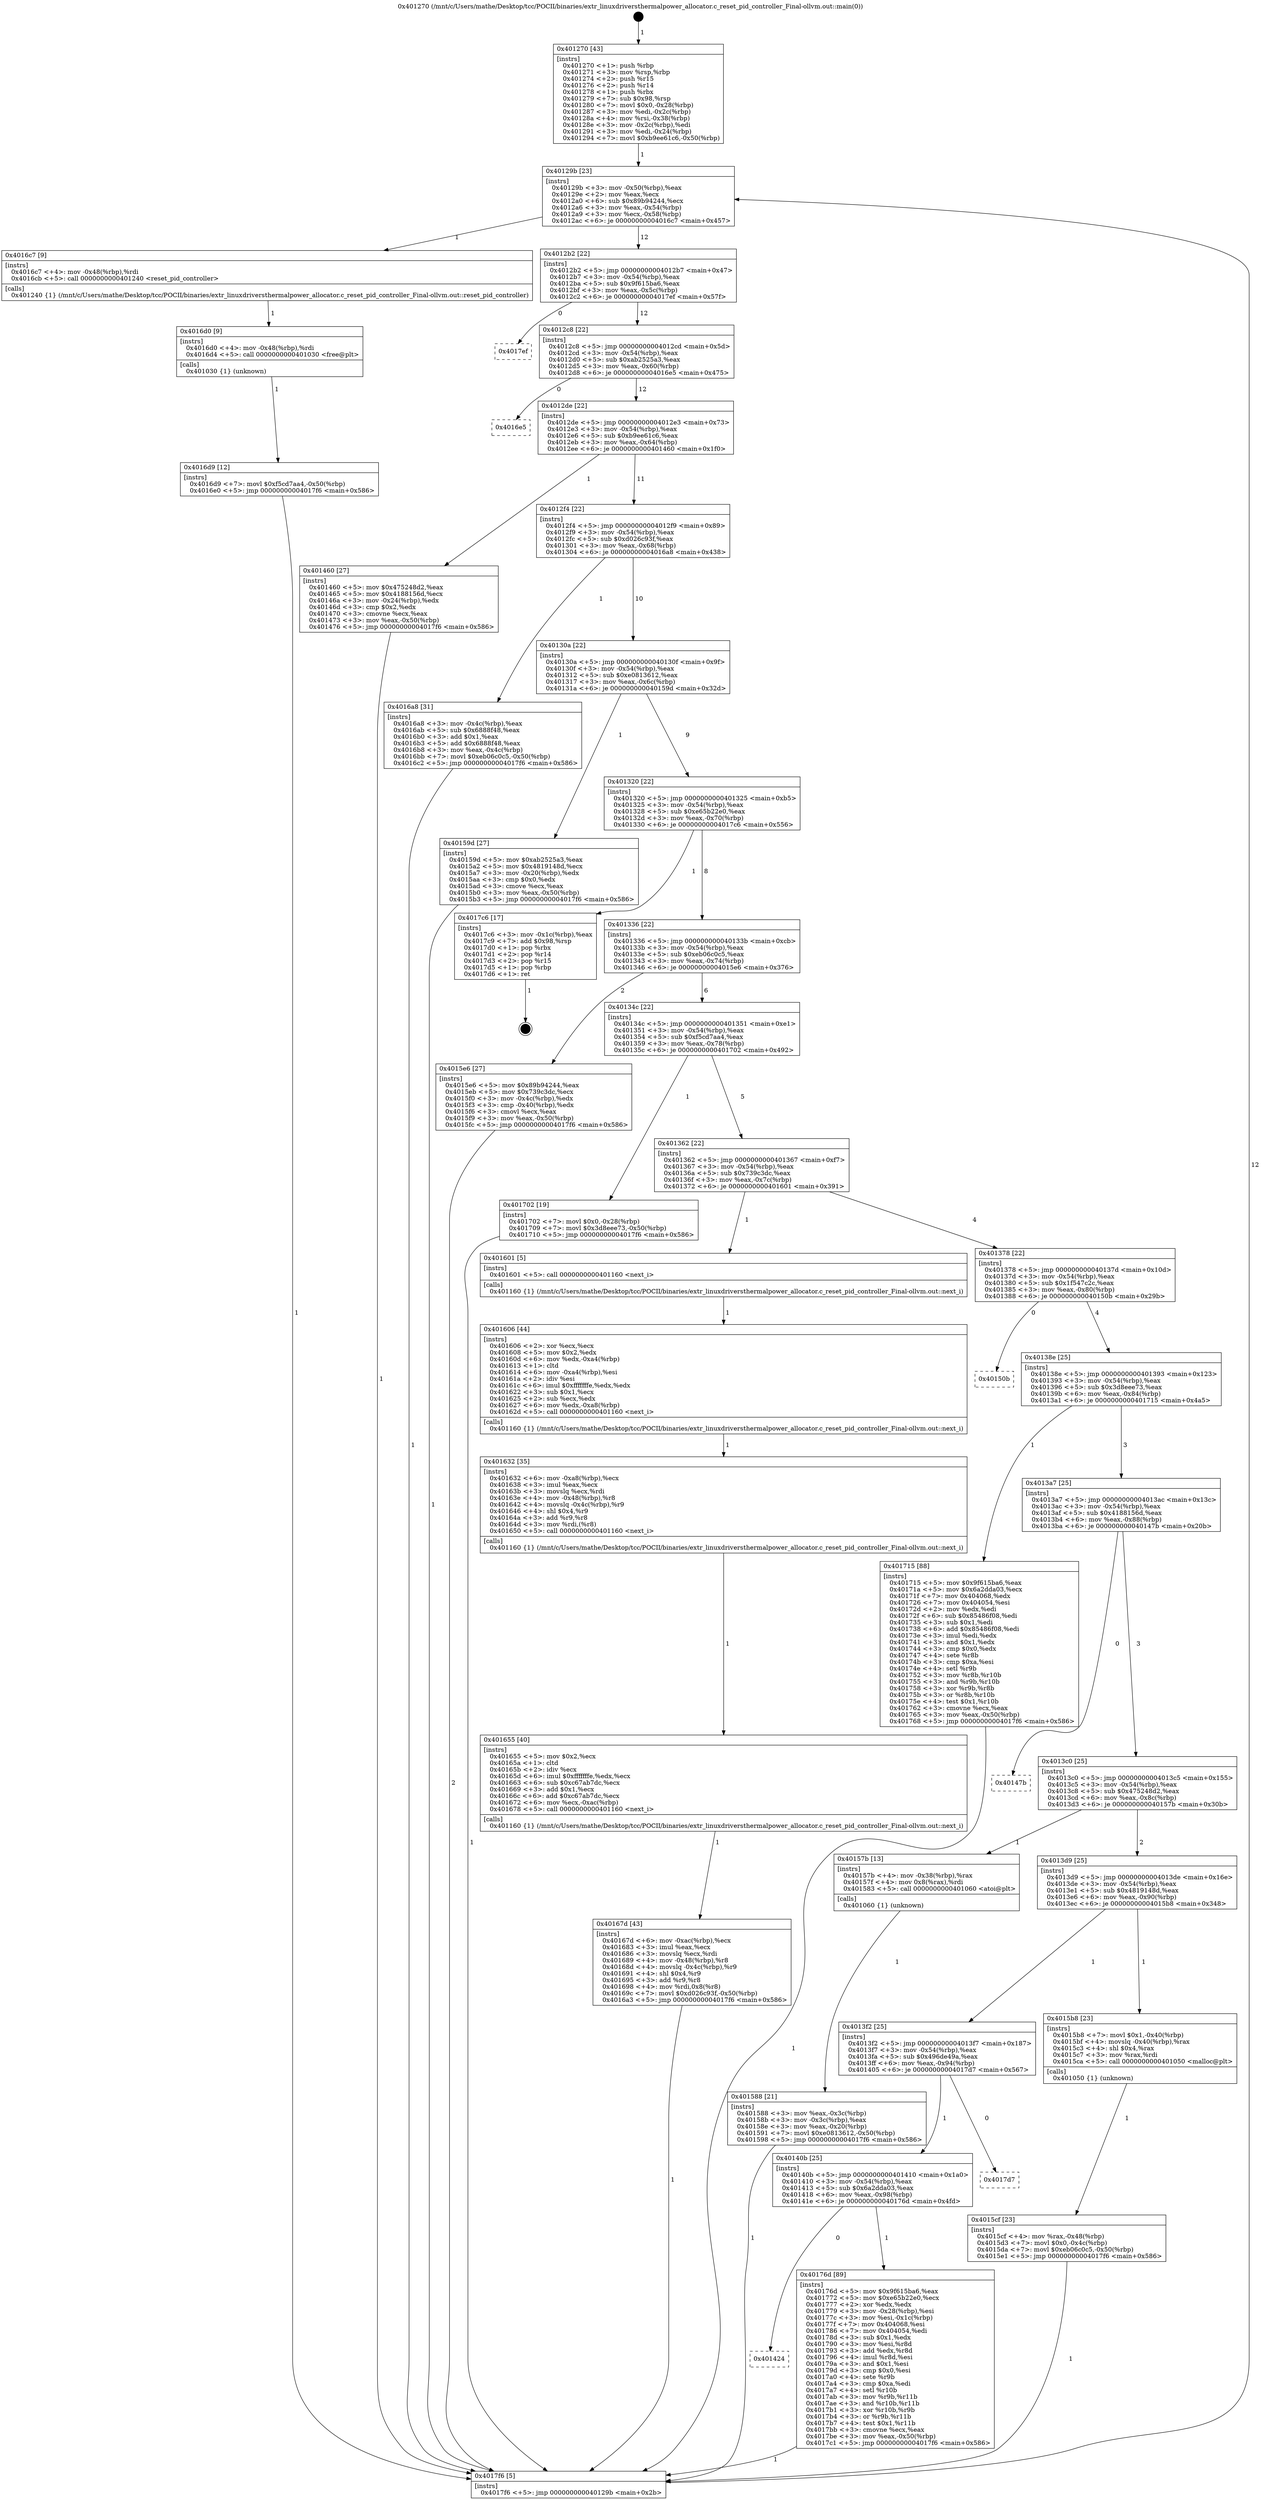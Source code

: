 digraph "0x401270" {
  label = "0x401270 (/mnt/c/Users/mathe/Desktop/tcc/POCII/binaries/extr_linuxdriversthermalpower_allocator.c_reset_pid_controller_Final-ollvm.out::main(0))"
  labelloc = "t"
  node[shape=record]

  Entry [label="",width=0.3,height=0.3,shape=circle,fillcolor=black,style=filled]
  "0x40129b" [label="{
     0x40129b [23]\l
     | [instrs]\l
     &nbsp;&nbsp;0x40129b \<+3\>: mov -0x50(%rbp),%eax\l
     &nbsp;&nbsp;0x40129e \<+2\>: mov %eax,%ecx\l
     &nbsp;&nbsp;0x4012a0 \<+6\>: sub $0x89b94244,%ecx\l
     &nbsp;&nbsp;0x4012a6 \<+3\>: mov %eax,-0x54(%rbp)\l
     &nbsp;&nbsp;0x4012a9 \<+3\>: mov %ecx,-0x58(%rbp)\l
     &nbsp;&nbsp;0x4012ac \<+6\>: je 00000000004016c7 \<main+0x457\>\l
  }"]
  "0x4016c7" [label="{
     0x4016c7 [9]\l
     | [instrs]\l
     &nbsp;&nbsp;0x4016c7 \<+4\>: mov -0x48(%rbp),%rdi\l
     &nbsp;&nbsp;0x4016cb \<+5\>: call 0000000000401240 \<reset_pid_controller\>\l
     | [calls]\l
     &nbsp;&nbsp;0x401240 \{1\} (/mnt/c/Users/mathe/Desktop/tcc/POCII/binaries/extr_linuxdriversthermalpower_allocator.c_reset_pid_controller_Final-ollvm.out::reset_pid_controller)\l
  }"]
  "0x4012b2" [label="{
     0x4012b2 [22]\l
     | [instrs]\l
     &nbsp;&nbsp;0x4012b2 \<+5\>: jmp 00000000004012b7 \<main+0x47\>\l
     &nbsp;&nbsp;0x4012b7 \<+3\>: mov -0x54(%rbp),%eax\l
     &nbsp;&nbsp;0x4012ba \<+5\>: sub $0x9f615ba6,%eax\l
     &nbsp;&nbsp;0x4012bf \<+3\>: mov %eax,-0x5c(%rbp)\l
     &nbsp;&nbsp;0x4012c2 \<+6\>: je 00000000004017ef \<main+0x57f\>\l
  }"]
  Exit [label="",width=0.3,height=0.3,shape=circle,fillcolor=black,style=filled,peripheries=2]
  "0x4017ef" [label="{
     0x4017ef\l
  }", style=dashed]
  "0x4012c8" [label="{
     0x4012c8 [22]\l
     | [instrs]\l
     &nbsp;&nbsp;0x4012c8 \<+5\>: jmp 00000000004012cd \<main+0x5d\>\l
     &nbsp;&nbsp;0x4012cd \<+3\>: mov -0x54(%rbp),%eax\l
     &nbsp;&nbsp;0x4012d0 \<+5\>: sub $0xab2525a3,%eax\l
     &nbsp;&nbsp;0x4012d5 \<+3\>: mov %eax,-0x60(%rbp)\l
     &nbsp;&nbsp;0x4012d8 \<+6\>: je 00000000004016e5 \<main+0x475\>\l
  }"]
  "0x401424" [label="{
     0x401424\l
  }", style=dashed]
  "0x4016e5" [label="{
     0x4016e5\l
  }", style=dashed]
  "0x4012de" [label="{
     0x4012de [22]\l
     | [instrs]\l
     &nbsp;&nbsp;0x4012de \<+5\>: jmp 00000000004012e3 \<main+0x73\>\l
     &nbsp;&nbsp;0x4012e3 \<+3\>: mov -0x54(%rbp),%eax\l
     &nbsp;&nbsp;0x4012e6 \<+5\>: sub $0xb9ee61c6,%eax\l
     &nbsp;&nbsp;0x4012eb \<+3\>: mov %eax,-0x64(%rbp)\l
     &nbsp;&nbsp;0x4012ee \<+6\>: je 0000000000401460 \<main+0x1f0\>\l
  }"]
  "0x40176d" [label="{
     0x40176d [89]\l
     | [instrs]\l
     &nbsp;&nbsp;0x40176d \<+5\>: mov $0x9f615ba6,%eax\l
     &nbsp;&nbsp;0x401772 \<+5\>: mov $0xe65b22e0,%ecx\l
     &nbsp;&nbsp;0x401777 \<+2\>: xor %edx,%edx\l
     &nbsp;&nbsp;0x401779 \<+3\>: mov -0x28(%rbp),%esi\l
     &nbsp;&nbsp;0x40177c \<+3\>: mov %esi,-0x1c(%rbp)\l
     &nbsp;&nbsp;0x40177f \<+7\>: mov 0x404068,%esi\l
     &nbsp;&nbsp;0x401786 \<+7\>: mov 0x404054,%edi\l
     &nbsp;&nbsp;0x40178d \<+3\>: sub $0x1,%edx\l
     &nbsp;&nbsp;0x401790 \<+3\>: mov %esi,%r8d\l
     &nbsp;&nbsp;0x401793 \<+3\>: add %edx,%r8d\l
     &nbsp;&nbsp;0x401796 \<+4\>: imul %r8d,%esi\l
     &nbsp;&nbsp;0x40179a \<+3\>: and $0x1,%esi\l
     &nbsp;&nbsp;0x40179d \<+3\>: cmp $0x0,%esi\l
     &nbsp;&nbsp;0x4017a0 \<+4\>: sete %r9b\l
     &nbsp;&nbsp;0x4017a4 \<+3\>: cmp $0xa,%edi\l
     &nbsp;&nbsp;0x4017a7 \<+4\>: setl %r10b\l
     &nbsp;&nbsp;0x4017ab \<+3\>: mov %r9b,%r11b\l
     &nbsp;&nbsp;0x4017ae \<+3\>: and %r10b,%r11b\l
     &nbsp;&nbsp;0x4017b1 \<+3\>: xor %r10b,%r9b\l
     &nbsp;&nbsp;0x4017b4 \<+3\>: or %r9b,%r11b\l
     &nbsp;&nbsp;0x4017b7 \<+4\>: test $0x1,%r11b\l
     &nbsp;&nbsp;0x4017bb \<+3\>: cmovne %ecx,%eax\l
     &nbsp;&nbsp;0x4017be \<+3\>: mov %eax,-0x50(%rbp)\l
     &nbsp;&nbsp;0x4017c1 \<+5\>: jmp 00000000004017f6 \<main+0x586\>\l
  }"]
  "0x401460" [label="{
     0x401460 [27]\l
     | [instrs]\l
     &nbsp;&nbsp;0x401460 \<+5\>: mov $0x475248d2,%eax\l
     &nbsp;&nbsp;0x401465 \<+5\>: mov $0x4188156d,%ecx\l
     &nbsp;&nbsp;0x40146a \<+3\>: mov -0x24(%rbp),%edx\l
     &nbsp;&nbsp;0x40146d \<+3\>: cmp $0x2,%edx\l
     &nbsp;&nbsp;0x401470 \<+3\>: cmovne %ecx,%eax\l
     &nbsp;&nbsp;0x401473 \<+3\>: mov %eax,-0x50(%rbp)\l
     &nbsp;&nbsp;0x401476 \<+5\>: jmp 00000000004017f6 \<main+0x586\>\l
  }"]
  "0x4012f4" [label="{
     0x4012f4 [22]\l
     | [instrs]\l
     &nbsp;&nbsp;0x4012f4 \<+5\>: jmp 00000000004012f9 \<main+0x89\>\l
     &nbsp;&nbsp;0x4012f9 \<+3\>: mov -0x54(%rbp),%eax\l
     &nbsp;&nbsp;0x4012fc \<+5\>: sub $0xd026c93f,%eax\l
     &nbsp;&nbsp;0x401301 \<+3\>: mov %eax,-0x68(%rbp)\l
     &nbsp;&nbsp;0x401304 \<+6\>: je 00000000004016a8 \<main+0x438\>\l
  }"]
  "0x4017f6" [label="{
     0x4017f6 [5]\l
     | [instrs]\l
     &nbsp;&nbsp;0x4017f6 \<+5\>: jmp 000000000040129b \<main+0x2b\>\l
  }"]
  "0x401270" [label="{
     0x401270 [43]\l
     | [instrs]\l
     &nbsp;&nbsp;0x401270 \<+1\>: push %rbp\l
     &nbsp;&nbsp;0x401271 \<+3\>: mov %rsp,%rbp\l
     &nbsp;&nbsp;0x401274 \<+2\>: push %r15\l
     &nbsp;&nbsp;0x401276 \<+2\>: push %r14\l
     &nbsp;&nbsp;0x401278 \<+1\>: push %rbx\l
     &nbsp;&nbsp;0x401279 \<+7\>: sub $0x98,%rsp\l
     &nbsp;&nbsp;0x401280 \<+7\>: movl $0x0,-0x28(%rbp)\l
     &nbsp;&nbsp;0x401287 \<+3\>: mov %edi,-0x2c(%rbp)\l
     &nbsp;&nbsp;0x40128a \<+4\>: mov %rsi,-0x38(%rbp)\l
     &nbsp;&nbsp;0x40128e \<+3\>: mov -0x2c(%rbp),%edi\l
     &nbsp;&nbsp;0x401291 \<+3\>: mov %edi,-0x24(%rbp)\l
     &nbsp;&nbsp;0x401294 \<+7\>: movl $0xb9ee61c6,-0x50(%rbp)\l
  }"]
  "0x40140b" [label="{
     0x40140b [25]\l
     | [instrs]\l
     &nbsp;&nbsp;0x40140b \<+5\>: jmp 0000000000401410 \<main+0x1a0\>\l
     &nbsp;&nbsp;0x401410 \<+3\>: mov -0x54(%rbp),%eax\l
     &nbsp;&nbsp;0x401413 \<+5\>: sub $0x6a2dda03,%eax\l
     &nbsp;&nbsp;0x401418 \<+6\>: mov %eax,-0x98(%rbp)\l
     &nbsp;&nbsp;0x40141e \<+6\>: je 000000000040176d \<main+0x4fd\>\l
  }"]
  "0x4016a8" [label="{
     0x4016a8 [31]\l
     | [instrs]\l
     &nbsp;&nbsp;0x4016a8 \<+3\>: mov -0x4c(%rbp),%eax\l
     &nbsp;&nbsp;0x4016ab \<+5\>: sub $0x6888f48,%eax\l
     &nbsp;&nbsp;0x4016b0 \<+3\>: add $0x1,%eax\l
     &nbsp;&nbsp;0x4016b3 \<+5\>: add $0x6888f48,%eax\l
     &nbsp;&nbsp;0x4016b8 \<+3\>: mov %eax,-0x4c(%rbp)\l
     &nbsp;&nbsp;0x4016bb \<+7\>: movl $0xeb06c0c5,-0x50(%rbp)\l
     &nbsp;&nbsp;0x4016c2 \<+5\>: jmp 00000000004017f6 \<main+0x586\>\l
  }"]
  "0x40130a" [label="{
     0x40130a [22]\l
     | [instrs]\l
     &nbsp;&nbsp;0x40130a \<+5\>: jmp 000000000040130f \<main+0x9f\>\l
     &nbsp;&nbsp;0x40130f \<+3\>: mov -0x54(%rbp),%eax\l
     &nbsp;&nbsp;0x401312 \<+5\>: sub $0xe0813612,%eax\l
     &nbsp;&nbsp;0x401317 \<+3\>: mov %eax,-0x6c(%rbp)\l
     &nbsp;&nbsp;0x40131a \<+6\>: je 000000000040159d \<main+0x32d\>\l
  }"]
  "0x4017d7" [label="{
     0x4017d7\l
  }", style=dashed]
  "0x40159d" [label="{
     0x40159d [27]\l
     | [instrs]\l
     &nbsp;&nbsp;0x40159d \<+5\>: mov $0xab2525a3,%eax\l
     &nbsp;&nbsp;0x4015a2 \<+5\>: mov $0x4819148d,%ecx\l
     &nbsp;&nbsp;0x4015a7 \<+3\>: mov -0x20(%rbp),%edx\l
     &nbsp;&nbsp;0x4015aa \<+3\>: cmp $0x0,%edx\l
     &nbsp;&nbsp;0x4015ad \<+3\>: cmove %ecx,%eax\l
     &nbsp;&nbsp;0x4015b0 \<+3\>: mov %eax,-0x50(%rbp)\l
     &nbsp;&nbsp;0x4015b3 \<+5\>: jmp 00000000004017f6 \<main+0x586\>\l
  }"]
  "0x401320" [label="{
     0x401320 [22]\l
     | [instrs]\l
     &nbsp;&nbsp;0x401320 \<+5\>: jmp 0000000000401325 \<main+0xb5\>\l
     &nbsp;&nbsp;0x401325 \<+3\>: mov -0x54(%rbp),%eax\l
     &nbsp;&nbsp;0x401328 \<+5\>: sub $0xe65b22e0,%eax\l
     &nbsp;&nbsp;0x40132d \<+3\>: mov %eax,-0x70(%rbp)\l
     &nbsp;&nbsp;0x401330 \<+6\>: je 00000000004017c6 \<main+0x556\>\l
  }"]
  "0x4016d9" [label="{
     0x4016d9 [12]\l
     | [instrs]\l
     &nbsp;&nbsp;0x4016d9 \<+7\>: movl $0xf5cd7aa4,-0x50(%rbp)\l
     &nbsp;&nbsp;0x4016e0 \<+5\>: jmp 00000000004017f6 \<main+0x586\>\l
  }"]
  "0x4017c6" [label="{
     0x4017c6 [17]\l
     | [instrs]\l
     &nbsp;&nbsp;0x4017c6 \<+3\>: mov -0x1c(%rbp),%eax\l
     &nbsp;&nbsp;0x4017c9 \<+7\>: add $0x98,%rsp\l
     &nbsp;&nbsp;0x4017d0 \<+1\>: pop %rbx\l
     &nbsp;&nbsp;0x4017d1 \<+2\>: pop %r14\l
     &nbsp;&nbsp;0x4017d3 \<+2\>: pop %r15\l
     &nbsp;&nbsp;0x4017d5 \<+1\>: pop %rbp\l
     &nbsp;&nbsp;0x4017d6 \<+1\>: ret\l
  }"]
  "0x401336" [label="{
     0x401336 [22]\l
     | [instrs]\l
     &nbsp;&nbsp;0x401336 \<+5\>: jmp 000000000040133b \<main+0xcb\>\l
     &nbsp;&nbsp;0x40133b \<+3\>: mov -0x54(%rbp),%eax\l
     &nbsp;&nbsp;0x40133e \<+5\>: sub $0xeb06c0c5,%eax\l
     &nbsp;&nbsp;0x401343 \<+3\>: mov %eax,-0x74(%rbp)\l
     &nbsp;&nbsp;0x401346 \<+6\>: je 00000000004015e6 \<main+0x376\>\l
  }"]
  "0x4016d0" [label="{
     0x4016d0 [9]\l
     | [instrs]\l
     &nbsp;&nbsp;0x4016d0 \<+4\>: mov -0x48(%rbp),%rdi\l
     &nbsp;&nbsp;0x4016d4 \<+5\>: call 0000000000401030 \<free@plt\>\l
     | [calls]\l
     &nbsp;&nbsp;0x401030 \{1\} (unknown)\l
  }"]
  "0x4015e6" [label="{
     0x4015e6 [27]\l
     | [instrs]\l
     &nbsp;&nbsp;0x4015e6 \<+5\>: mov $0x89b94244,%eax\l
     &nbsp;&nbsp;0x4015eb \<+5\>: mov $0x739c3dc,%ecx\l
     &nbsp;&nbsp;0x4015f0 \<+3\>: mov -0x4c(%rbp),%edx\l
     &nbsp;&nbsp;0x4015f3 \<+3\>: cmp -0x40(%rbp),%edx\l
     &nbsp;&nbsp;0x4015f6 \<+3\>: cmovl %ecx,%eax\l
     &nbsp;&nbsp;0x4015f9 \<+3\>: mov %eax,-0x50(%rbp)\l
     &nbsp;&nbsp;0x4015fc \<+5\>: jmp 00000000004017f6 \<main+0x586\>\l
  }"]
  "0x40134c" [label="{
     0x40134c [22]\l
     | [instrs]\l
     &nbsp;&nbsp;0x40134c \<+5\>: jmp 0000000000401351 \<main+0xe1\>\l
     &nbsp;&nbsp;0x401351 \<+3\>: mov -0x54(%rbp),%eax\l
     &nbsp;&nbsp;0x401354 \<+5\>: sub $0xf5cd7aa4,%eax\l
     &nbsp;&nbsp;0x401359 \<+3\>: mov %eax,-0x78(%rbp)\l
     &nbsp;&nbsp;0x40135c \<+6\>: je 0000000000401702 \<main+0x492\>\l
  }"]
  "0x40167d" [label="{
     0x40167d [43]\l
     | [instrs]\l
     &nbsp;&nbsp;0x40167d \<+6\>: mov -0xac(%rbp),%ecx\l
     &nbsp;&nbsp;0x401683 \<+3\>: imul %eax,%ecx\l
     &nbsp;&nbsp;0x401686 \<+3\>: movslq %ecx,%rdi\l
     &nbsp;&nbsp;0x401689 \<+4\>: mov -0x48(%rbp),%r8\l
     &nbsp;&nbsp;0x40168d \<+4\>: movslq -0x4c(%rbp),%r9\l
     &nbsp;&nbsp;0x401691 \<+4\>: shl $0x4,%r9\l
     &nbsp;&nbsp;0x401695 \<+3\>: add %r9,%r8\l
     &nbsp;&nbsp;0x401698 \<+4\>: mov %rdi,0x8(%r8)\l
     &nbsp;&nbsp;0x40169c \<+7\>: movl $0xd026c93f,-0x50(%rbp)\l
     &nbsp;&nbsp;0x4016a3 \<+5\>: jmp 00000000004017f6 \<main+0x586\>\l
  }"]
  "0x401702" [label="{
     0x401702 [19]\l
     | [instrs]\l
     &nbsp;&nbsp;0x401702 \<+7\>: movl $0x0,-0x28(%rbp)\l
     &nbsp;&nbsp;0x401709 \<+7\>: movl $0x3d8eee73,-0x50(%rbp)\l
     &nbsp;&nbsp;0x401710 \<+5\>: jmp 00000000004017f6 \<main+0x586\>\l
  }"]
  "0x401362" [label="{
     0x401362 [22]\l
     | [instrs]\l
     &nbsp;&nbsp;0x401362 \<+5\>: jmp 0000000000401367 \<main+0xf7\>\l
     &nbsp;&nbsp;0x401367 \<+3\>: mov -0x54(%rbp),%eax\l
     &nbsp;&nbsp;0x40136a \<+5\>: sub $0x739c3dc,%eax\l
     &nbsp;&nbsp;0x40136f \<+3\>: mov %eax,-0x7c(%rbp)\l
     &nbsp;&nbsp;0x401372 \<+6\>: je 0000000000401601 \<main+0x391\>\l
  }"]
  "0x401655" [label="{
     0x401655 [40]\l
     | [instrs]\l
     &nbsp;&nbsp;0x401655 \<+5\>: mov $0x2,%ecx\l
     &nbsp;&nbsp;0x40165a \<+1\>: cltd\l
     &nbsp;&nbsp;0x40165b \<+2\>: idiv %ecx\l
     &nbsp;&nbsp;0x40165d \<+6\>: imul $0xfffffffe,%edx,%ecx\l
     &nbsp;&nbsp;0x401663 \<+6\>: sub $0xc67ab7dc,%ecx\l
     &nbsp;&nbsp;0x401669 \<+3\>: add $0x1,%ecx\l
     &nbsp;&nbsp;0x40166c \<+6\>: add $0xc67ab7dc,%ecx\l
     &nbsp;&nbsp;0x401672 \<+6\>: mov %ecx,-0xac(%rbp)\l
     &nbsp;&nbsp;0x401678 \<+5\>: call 0000000000401160 \<next_i\>\l
     | [calls]\l
     &nbsp;&nbsp;0x401160 \{1\} (/mnt/c/Users/mathe/Desktop/tcc/POCII/binaries/extr_linuxdriversthermalpower_allocator.c_reset_pid_controller_Final-ollvm.out::next_i)\l
  }"]
  "0x401601" [label="{
     0x401601 [5]\l
     | [instrs]\l
     &nbsp;&nbsp;0x401601 \<+5\>: call 0000000000401160 \<next_i\>\l
     | [calls]\l
     &nbsp;&nbsp;0x401160 \{1\} (/mnt/c/Users/mathe/Desktop/tcc/POCII/binaries/extr_linuxdriversthermalpower_allocator.c_reset_pid_controller_Final-ollvm.out::next_i)\l
  }"]
  "0x401378" [label="{
     0x401378 [22]\l
     | [instrs]\l
     &nbsp;&nbsp;0x401378 \<+5\>: jmp 000000000040137d \<main+0x10d\>\l
     &nbsp;&nbsp;0x40137d \<+3\>: mov -0x54(%rbp),%eax\l
     &nbsp;&nbsp;0x401380 \<+5\>: sub $0x1f547c2c,%eax\l
     &nbsp;&nbsp;0x401385 \<+3\>: mov %eax,-0x80(%rbp)\l
     &nbsp;&nbsp;0x401388 \<+6\>: je 000000000040150b \<main+0x29b\>\l
  }"]
  "0x401632" [label="{
     0x401632 [35]\l
     | [instrs]\l
     &nbsp;&nbsp;0x401632 \<+6\>: mov -0xa8(%rbp),%ecx\l
     &nbsp;&nbsp;0x401638 \<+3\>: imul %eax,%ecx\l
     &nbsp;&nbsp;0x40163b \<+3\>: movslq %ecx,%rdi\l
     &nbsp;&nbsp;0x40163e \<+4\>: mov -0x48(%rbp),%r8\l
     &nbsp;&nbsp;0x401642 \<+4\>: movslq -0x4c(%rbp),%r9\l
     &nbsp;&nbsp;0x401646 \<+4\>: shl $0x4,%r9\l
     &nbsp;&nbsp;0x40164a \<+3\>: add %r9,%r8\l
     &nbsp;&nbsp;0x40164d \<+3\>: mov %rdi,(%r8)\l
     &nbsp;&nbsp;0x401650 \<+5\>: call 0000000000401160 \<next_i\>\l
     | [calls]\l
     &nbsp;&nbsp;0x401160 \{1\} (/mnt/c/Users/mathe/Desktop/tcc/POCII/binaries/extr_linuxdriversthermalpower_allocator.c_reset_pid_controller_Final-ollvm.out::next_i)\l
  }"]
  "0x40150b" [label="{
     0x40150b\l
  }", style=dashed]
  "0x40138e" [label="{
     0x40138e [25]\l
     | [instrs]\l
     &nbsp;&nbsp;0x40138e \<+5\>: jmp 0000000000401393 \<main+0x123\>\l
     &nbsp;&nbsp;0x401393 \<+3\>: mov -0x54(%rbp),%eax\l
     &nbsp;&nbsp;0x401396 \<+5\>: sub $0x3d8eee73,%eax\l
     &nbsp;&nbsp;0x40139b \<+6\>: mov %eax,-0x84(%rbp)\l
     &nbsp;&nbsp;0x4013a1 \<+6\>: je 0000000000401715 \<main+0x4a5\>\l
  }"]
  "0x401606" [label="{
     0x401606 [44]\l
     | [instrs]\l
     &nbsp;&nbsp;0x401606 \<+2\>: xor %ecx,%ecx\l
     &nbsp;&nbsp;0x401608 \<+5\>: mov $0x2,%edx\l
     &nbsp;&nbsp;0x40160d \<+6\>: mov %edx,-0xa4(%rbp)\l
     &nbsp;&nbsp;0x401613 \<+1\>: cltd\l
     &nbsp;&nbsp;0x401614 \<+6\>: mov -0xa4(%rbp),%esi\l
     &nbsp;&nbsp;0x40161a \<+2\>: idiv %esi\l
     &nbsp;&nbsp;0x40161c \<+6\>: imul $0xfffffffe,%edx,%edx\l
     &nbsp;&nbsp;0x401622 \<+3\>: sub $0x1,%ecx\l
     &nbsp;&nbsp;0x401625 \<+2\>: sub %ecx,%edx\l
     &nbsp;&nbsp;0x401627 \<+6\>: mov %edx,-0xa8(%rbp)\l
     &nbsp;&nbsp;0x40162d \<+5\>: call 0000000000401160 \<next_i\>\l
     | [calls]\l
     &nbsp;&nbsp;0x401160 \{1\} (/mnt/c/Users/mathe/Desktop/tcc/POCII/binaries/extr_linuxdriversthermalpower_allocator.c_reset_pid_controller_Final-ollvm.out::next_i)\l
  }"]
  "0x401715" [label="{
     0x401715 [88]\l
     | [instrs]\l
     &nbsp;&nbsp;0x401715 \<+5\>: mov $0x9f615ba6,%eax\l
     &nbsp;&nbsp;0x40171a \<+5\>: mov $0x6a2dda03,%ecx\l
     &nbsp;&nbsp;0x40171f \<+7\>: mov 0x404068,%edx\l
     &nbsp;&nbsp;0x401726 \<+7\>: mov 0x404054,%esi\l
     &nbsp;&nbsp;0x40172d \<+2\>: mov %edx,%edi\l
     &nbsp;&nbsp;0x40172f \<+6\>: sub $0x85486f08,%edi\l
     &nbsp;&nbsp;0x401735 \<+3\>: sub $0x1,%edi\l
     &nbsp;&nbsp;0x401738 \<+6\>: add $0x85486f08,%edi\l
     &nbsp;&nbsp;0x40173e \<+3\>: imul %edi,%edx\l
     &nbsp;&nbsp;0x401741 \<+3\>: and $0x1,%edx\l
     &nbsp;&nbsp;0x401744 \<+3\>: cmp $0x0,%edx\l
     &nbsp;&nbsp;0x401747 \<+4\>: sete %r8b\l
     &nbsp;&nbsp;0x40174b \<+3\>: cmp $0xa,%esi\l
     &nbsp;&nbsp;0x40174e \<+4\>: setl %r9b\l
     &nbsp;&nbsp;0x401752 \<+3\>: mov %r8b,%r10b\l
     &nbsp;&nbsp;0x401755 \<+3\>: and %r9b,%r10b\l
     &nbsp;&nbsp;0x401758 \<+3\>: xor %r9b,%r8b\l
     &nbsp;&nbsp;0x40175b \<+3\>: or %r8b,%r10b\l
     &nbsp;&nbsp;0x40175e \<+4\>: test $0x1,%r10b\l
     &nbsp;&nbsp;0x401762 \<+3\>: cmovne %ecx,%eax\l
     &nbsp;&nbsp;0x401765 \<+3\>: mov %eax,-0x50(%rbp)\l
     &nbsp;&nbsp;0x401768 \<+5\>: jmp 00000000004017f6 \<main+0x586\>\l
  }"]
  "0x4013a7" [label="{
     0x4013a7 [25]\l
     | [instrs]\l
     &nbsp;&nbsp;0x4013a7 \<+5\>: jmp 00000000004013ac \<main+0x13c\>\l
     &nbsp;&nbsp;0x4013ac \<+3\>: mov -0x54(%rbp),%eax\l
     &nbsp;&nbsp;0x4013af \<+5\>: sub $0x4188156d,%eax\l
     &nbsp;&nbsp;0x4013b4 \<+6\>: mov %eax,-0x88(%rbp)\l
     &nbsp;&nbsp;0x4013ba \<+6\>: je 000000000040147b \<main+0x20b\>\l
  }"]
  "0x4015cf" [label="{
     0x4015cf [23]\l
     | [instrs]\l
     &nbsp;&nbsp;0x4015cf \<+4\>: mov %rax,-0x48(%rbp)\l
     &nbsp;&nbsp;0x4015d3 \<+7\>: movl $0x0,-0x4c(%rbp)\l
     &nbsp;&nbsp;0x4015da \<+7\>: movl $0xeb06c0c5,-0x50(%rbp)\l
     &nbsp;&nbsp;0x4015e1 \<+5\>: jmp 00000000004017f6 \<main+0x586\>\l
  }"]
  "0x40147b" [label="{
     0x40147b\l
  }", style=dashed]
  "0x4013c0" [label="{
     0x4013c0 [25]\l
     | [instrs]\l
     &nbsp;&nbsp;0x4013c0 \<+5\>: jmp 00000000004013c5 \<main+0x155\>\l
     &nbsp;&nbsp;0x4013c5 \<+3\>: mov -0x54(%rbp),%eax\l
     &nbsp;&nbsp;0x4013c8 \<+5\>: sub $0x475248d2,%eax\l
     &nbsp;&nbsp;0x4013cd \<+6\>: mov %eax,-0x8c(%rbp)\l
     &nbsp;&nbsp;0x4013d3 \<+6\>: je 000000000040157b \<main+0x30b\>\l
  }"]
  "0x4013f2" [label="{
     0x4013f2 [25]\l
     | [instrs]\l
     &nbsp;&nbsp;0x4013f2 \<+5\>: jmp 00000000004013f7 \<main+0x187\>\l
     &nbsp;&nbsp;0x4013f7 \<+3\>: mov -0x54(%rbp),%eax\l
     &nbsp;&nbsp;0x4013fa \<+5\>: sub $0x496de49a,%eax\l
     &nbsp;&nbsp;0x4013ff \<+6\>: mov %eax,-0x94(%rbp)\l
     &nbsp;&nbsp;0x401405 \<+6\>: je 00000000004017d7 \<main+0x567\>\l
  }"]
  "0x40157b" [label="{
     0x40157b [13]\l
     | [instrs]\l
     &nbsp;&nbsp;0x40157b \<+4\>: mov -0x38(%rbp),%rax\l
     &nbsp;&nbsp;0x40157f \<+4\>: mov 0x8(%rax),%rdi\l
     &nbsp;&nbsp;0x401583 \<+5\>: call 0000000000401060 \<atoi@plt\>\l
     | [calls]\l
     &nbsp;&nbsp;0x401060 \{1\} (unknown)\l
  }"]
  "0x4013d9" [label="{
     0x4013d9 [25]\l
     | [instrs]\l
     &nbsp;&nbsp;0x4013d9 \<+5\>: jmp 00000000004013de \<main+0x16e\>\l
     &nbsp;&nbsp;0x4013de \<+3\>: mov -0x54(%rbp),%eax\l
     &nbsp;&nbsp;0x4013e1 \<+5\>: sub $0x4819148d,%eax\l
     &nbsp;&nbsp;0x4013e6 \<+6\>: mov %eax,-0x90(%rbp)\l
     &nbsp;&nbsp;0x4013ec \<+6\>: je 00000000004015b8 \<main+0x348\>\l
  }"]
  "0x401588" [label="{
     0x401588 [21]\l
     | [instrs]\l
     &nbsp;&nbsp;0x401588 \<+3\>: mov %eax,-0x3c(%rbp)\l
     &nbsp;&nbsp;0x40158b \<+3\>: mov -0x3c(%rbp),%eax\l
     &nbsp;&nbsp;0x40158e \<+3\>: mov %eax,-0x20(%rbp)\l
     &nbsp;&nbsp;0x401591 \<+7\>: movl $0xe0813612,-0x50(%rbp)\l
     &nbsp;&nbsp;0x401598 \<+5\>: jmp 00000000004017f6 \<main+0x586\>\l
  }"]
  "0x4015b8" [label="{
     0x4015b8 [23]\l
     | [instrs]\l
     &nbsp;&nbsp;0x4015b8 \<+7\>: movl $0x1,-0x40(%rbp)\l
     &nbsp;&nbsp;0x4015bf \<+4\>: movslq -0x40(%rbp),%rax\l
     &nbsp;&nbsp;0x4015c3 \<+4\>: shl $0x4,%rax\l
     &nbsp;&nbsp;0x4015c7 \<+3\>: mov %rax,%rdi\l
     &nbsp;&nbsp;0x4015ca \<+5\>: call 0000000000401050 \<malloc@plt\>\l
     | [calls]\l
     &nbsp;&nbsp;0x401050 \{1\} (unknown)\l
  }"]
  Entry -> "0x401270" [label=" 1"]
  "0x40129b" -> "0x4016c7" [label=" 1"]
  "0x40129b" -> "0x4012b2" [label=" 12"]
  "0x4017c6" -> Exit [label=" 1"]
  "0x4012b2" -> "0x4017ef" [label=" 0"]
  "0x4012b2" -> "0x4012c8" [label=" 12"]
  "0x40176d" -> "0x4017f6" [label=" 1"]
  "0x4012c8" -> "0x4016e5" [label=" 0"]
  "0x4012c8" -> "0x4012de" [label=" 12"]
  "0x40140b" -> "0x401424" [label=" 0"]
  "0x4012de" -> "0x401460" [label=" 1"]
  "0x4012de" -> "0x4012f4" [label=" 11"]
  "0x401460" -> "0x4017f6" [label=" 1"]
  "0x401270" -> "0x40129b" [label=" 1"]
  "0x4017f6" -> "0x40129b" [label=" 12"]
  "0x40140b" -> "0x40176d" [label=" 1"]
  "0x4012f4" -> "0x4016a8" [label=" 1"]
  "0x4012f4" -> "0x40130a" [label=" 10"]
  "0x4013f2" -> "0x40140b" [label=" 1"]
  "0x40130a" -> "0x40159d" [label=" 1"]
  "0x40130a" -> "0x401320" [label=" 9"]
  "0x4013f2" -> "0x4017d7" [label=" 0"]
  "0x401320" -> "0x4017c6" [label=" 1"]
  "0x401320" -> "0x401336" [label=" 8"]
  "0x401715" -> "0x4017f6" [label=" 1"]
  "0x401336" -> "0x4015e6" [label=" 2"]
  "0x401336" -> "0x40134c" [label=" 6"]
  "0x401702" -> "0x4017f6" [label=" 1"]
  "0x40134c" -> "0x401702" [label=" 1"]
  "0x40134c" -> "0x401362" [label=" 5"]
  "0x4016d9" -> "0x4017f6" [label=" 1"]
  "0x401362" -> "0x401601" [label=" 1"]
  "0x401362" -> "0x401378" [label=" 4"]
  "0x4016d0" -> "0x4016d9" [label=" 1"]
  "0x401378" -> "0x40150b" [label=" 0"]
  "0x401378" -> "0x40138e" [label=" 4"]
  "0x4016c7" -> "0x4016d0" [label=" 1"]
  "0x40138e" -> "0x401715" [label=" 1"]
  "0x40138e" -> "0x4013a7" [label=" 3"]
  "0x4016a8" -> "0x4017f6" [label=" 1"]
  "0x4013a7" -> "0x40147b" [label=" 0"]
  "0x4013a7" -> "0x4013c0" [label=" 3"]
  "0x40167d" -> "0x4017f6" [label=" 1"]
  "0x4013c0" -> "0x40157b" [label=" 1"]
  "0x4013c0" -> "0x4013d9" [label=" 2"]
  "0x40157b" -> "0x401588" [label=" 1"]
  "0x401588" -> "0x4017f6" [label=" 1"]
  "0x40159d" -> "0x4017f6" [label=" 1"]
  "0x401655" -> "0x40167d" [label=" 1"]
  "0x4013d9" -> "0x4015b8" [label=" 1"]
  "0x4013d9" -> "0x4013f2" [label=" 1"]
  "0x4015b8" -> "0x4015cf" [label=" 1"]
  "0x4015cf" -> "0x4017f6" [label=" 1"]
  "0x4015e6" -> "0x4017f6" [label=" 2"]
  "0x401601" -> "0x401606" [label=" 1"]
  "0x401606" -> "0x401632" [label=" 1"]
  "0x401632" -> "0x401655" [label=" 1"]
}
